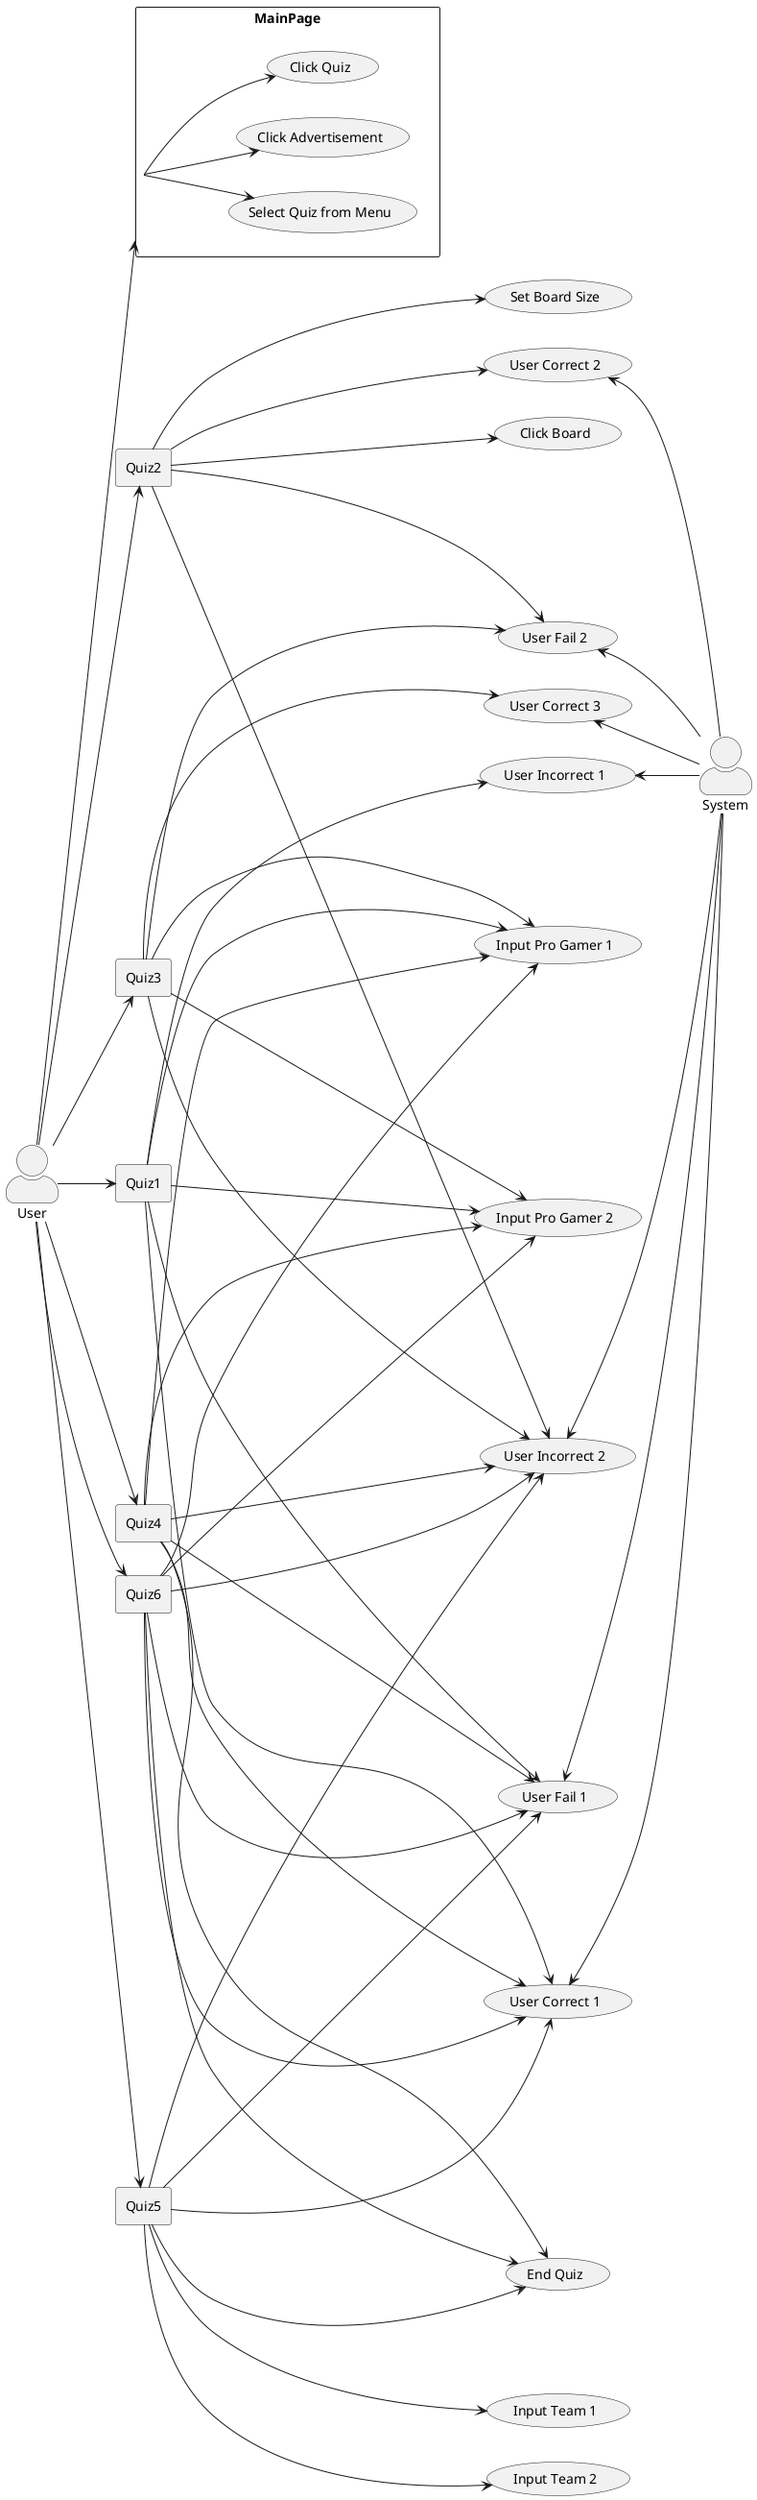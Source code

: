 @startuml
'https://plantuml.com/use-case-diagram
skinparam actorStyle awesome
actor User
actor System
left to right direction
(Input Pro Gamer 1)
(Input Pro Gamer 2)
(Input Team 1)
(Input Team 2)
(Click Board)
(Set Board Size)
(User Correct 1)
(User Correct 2)
(User Correct 3)
(User Incorrect 1)
(User Incorrect 2)
(User Fail 1)
(User Fail 2)
(End Quiz)
User --> MainPage
User --> Quiz1
User --> Quiz2
User --> Quiz3
User --> Quiz4
User --> Quiz5
User --> Quiz6

rectangle MainPage{
    MainPage --> (Click Quiz)
    MainPage --> (Click Advertisement)
    MainPage --> (Select Quiz from Menu)
}

rectangle Quiz1{
    Quiz1 ---> (Input Pro Gamer 1)
    Quiz1 ---> (Input Pro Gamer 2)
    Quiz1 ---> (User Correct 1)
    Quiz1 ---> (User Incorrect 1)
    Quiz1 ---> (User Fail 1)
}
rectangle Quiz2{
    Quiz2 ---> (Click Board)
    Quiz2 ---> (Set Board Size)
    Quiz2 ---> (User Correct 2)
    Quiz2 ---> (User Incorrect 2)
    Quiz2 ---> (User Fail 2)
}

rectangle Quiz3{
    Quiz3 ---> (Input Pro Gamer 1)
    Quiz3 ---> (Input Pro Gamer 2)
    Quiz3 ---> (User Correct 3)
    Quiz3 ---> (User Incorrect 2)
    Quiz3 ---> (User Fail 2)
}
rectangle Quiz4{
    Quiz4 ---> (Input Pro Gamer 1)
    Quiz4 ---> (Input Pro Gamer 2)
    Quiz4 ---> (User Correct 1)
    Quiz4 ---> (User Incorrect 2)
    Quiz4 ---> (User Fail 1)
    Quiz4 ---> (End Quiz)
}
rectangle Quiz5{
    Quiz5 ---> (Input Team 1)
    Quiz5 ---> (Input Team 2)
    Quiz5 ---> (User Correct 1)
    Quiz5 ---> (User Incorrect 2)
    Quiz5 ---> (User Fail 1)
    Quiz5 ---> (End Quiz)
}
rectangle Quiz6{
    Quiz6 ---> (Input Pro Gamer 1)
    Quiz6 ---> (Input Pro Gamer 2)
    Quiz6 ---> (User Correct 1)
    Quiz6 ---> (User Incorrect 2)
    Quiz6 ---> (User Fail 1)
    Quiz6 ---> (End Quiz)
}

System -up-> (User Correct 1)
System -up-> (User Correct 2)
System -up-> (User Correct 3)
System -up-> (User Incorrect 1)
System -up-> (User Incorrect 2)
System -up-> (User Fail 1)
System -up-> (User Fail 2)

@enduml
